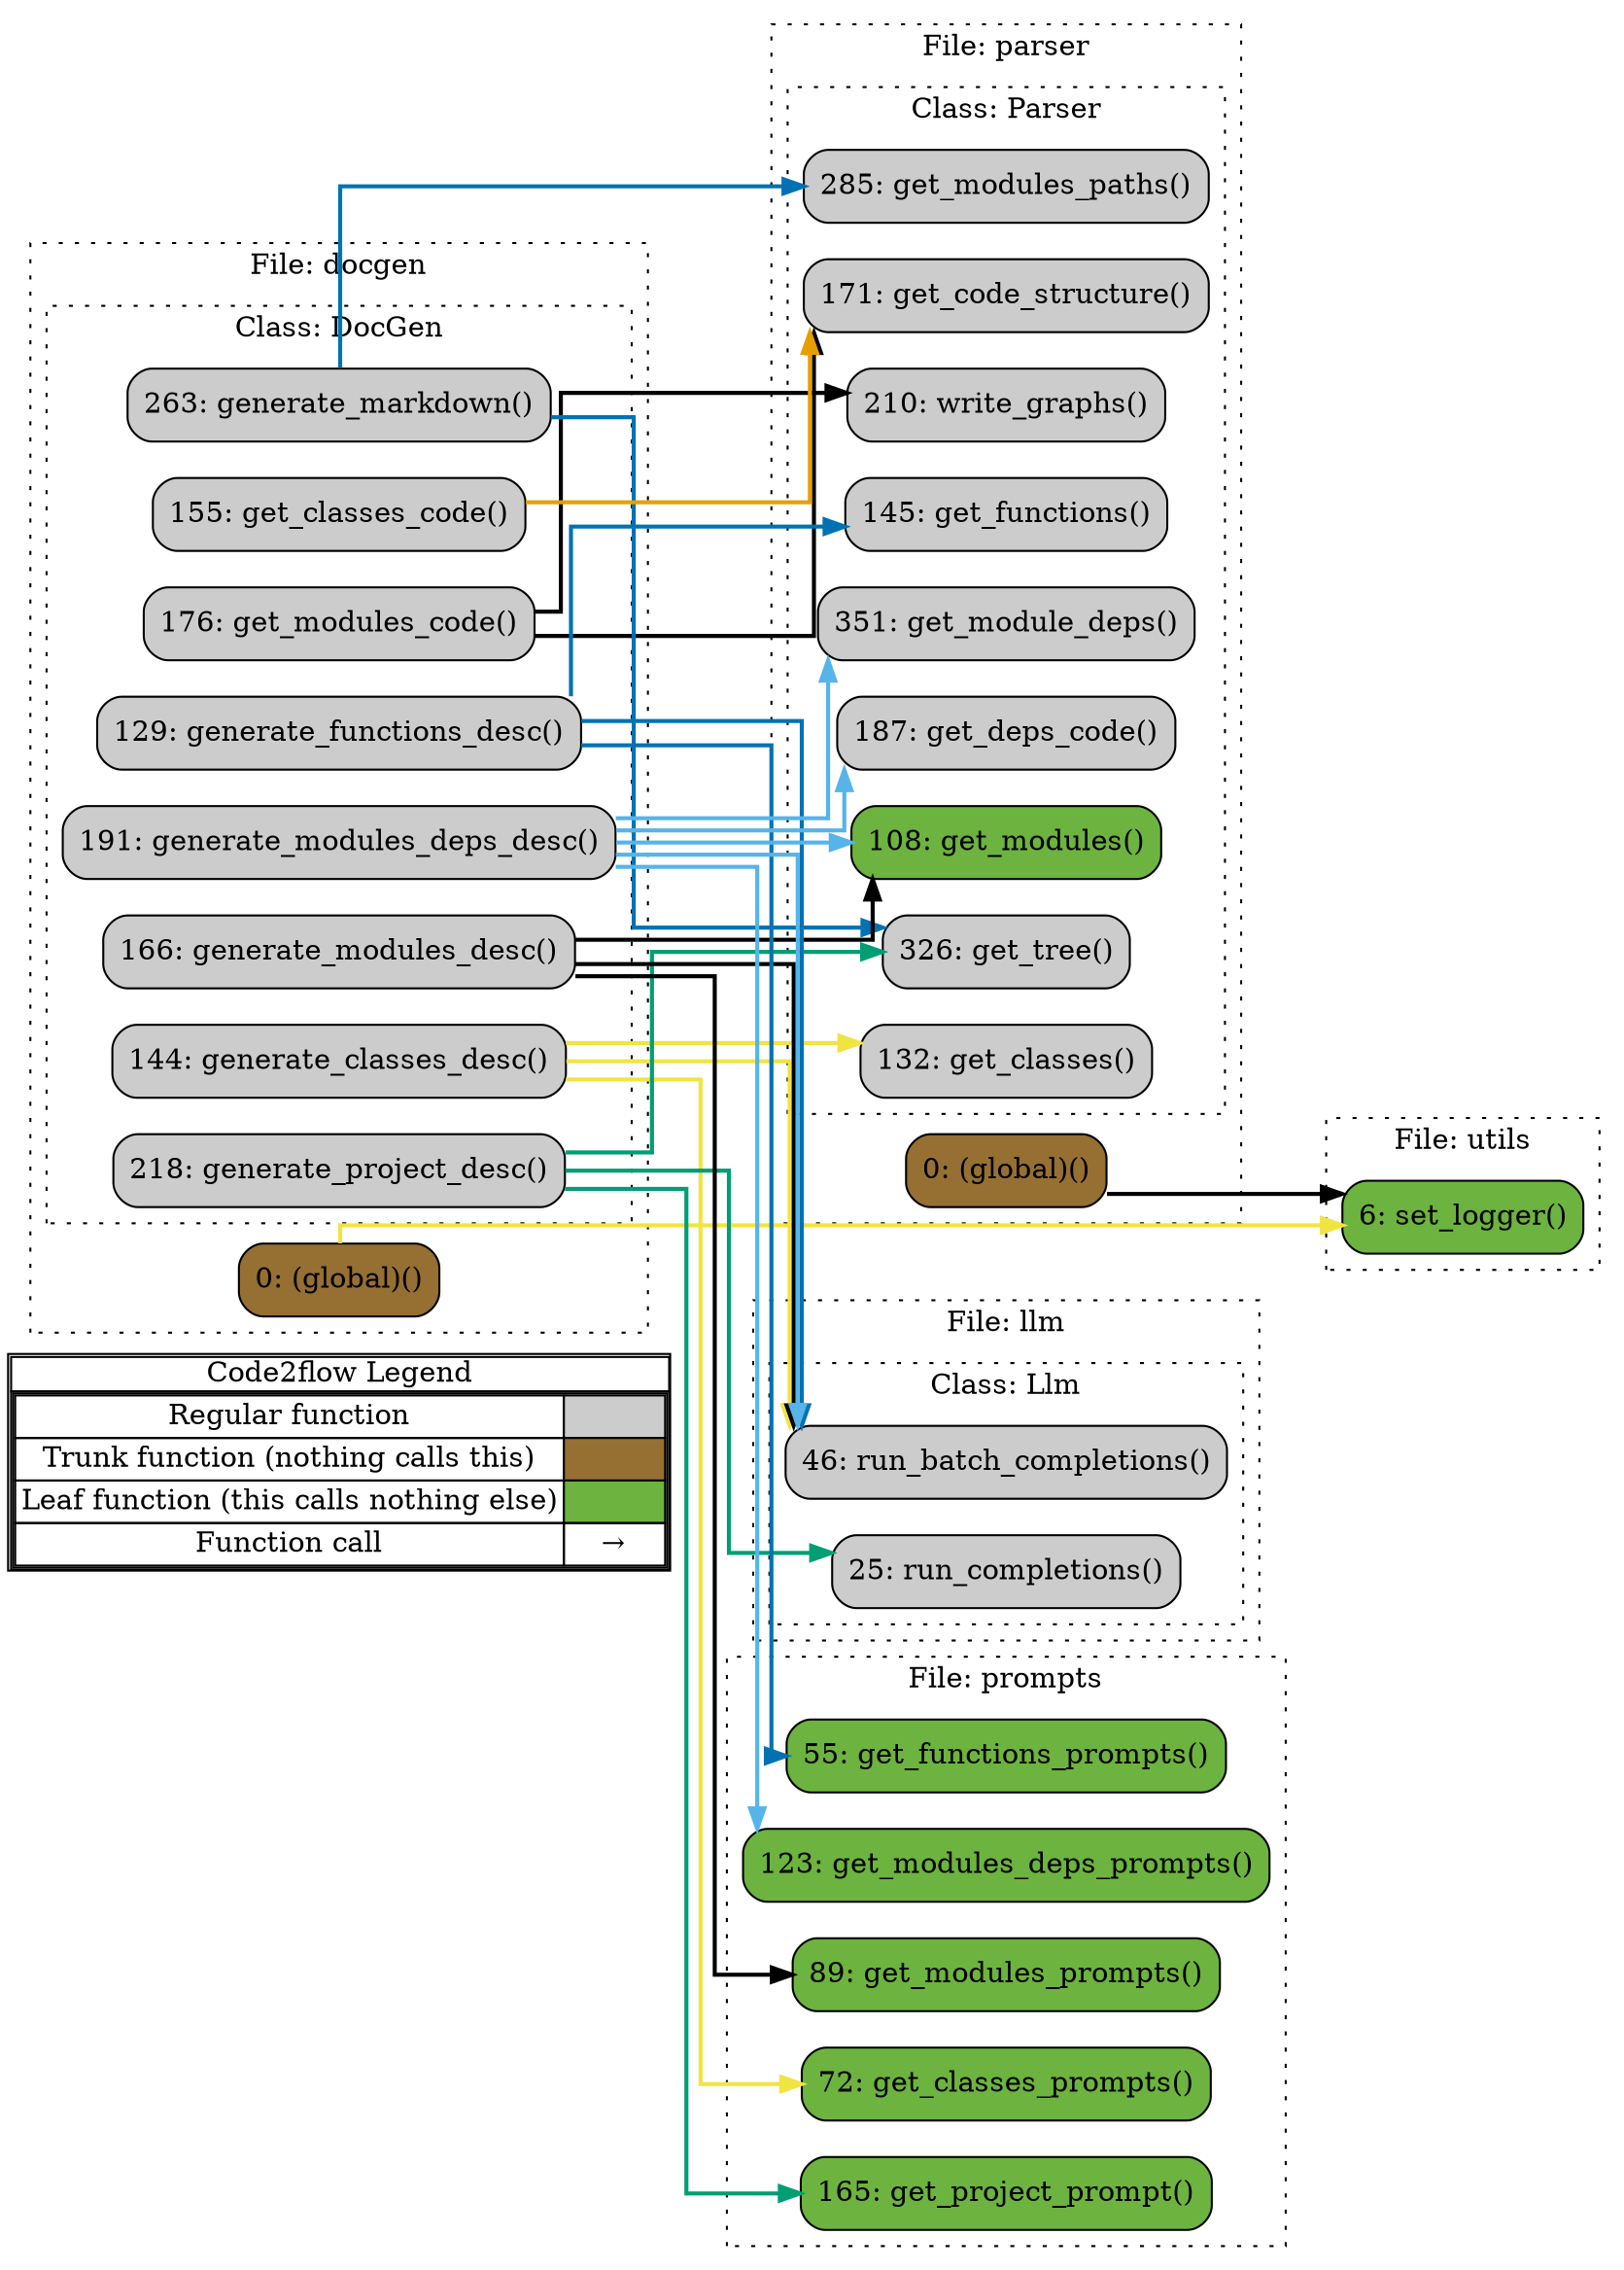 digraph G {
concentrate=true;
splines="ortho";
rankdir="LR";
subgraph legend{
    rank = min;
    label = "legend";
    Legend [shape=none, margin=0, label = <
        <table cellspacing="0" cellpadding="0" border="1"><tr><td>Code2flow Legend</td></tr><tr><td>
        <table cellspacing="0">
        <tr><td>Regular function</td><td width="50px" bgcolor='#cccccc'></td></tr>
        <tr><td>Trunk function (nothing calls this)</td><td bgcolor='#966F33'></td></tr>
        <tr><td>Leaf function (this calls nothing else)</td><td bgcolor='#6db33f'></td></tr>
        <tr><td>Function call</td><td><font color='black'>&#8594;</font></td></tr>
        </table></td></tr></table>
        >];
}node_095788d5 [label="285: get_modules_paths()" name="parser::Parser.get_modules_paths" shape="rect" style="rounded,filled" fillcolor="#cccccc" ];
node_42b2b8c8 [label="132: get_classes()" name="parser::Parser.get_classes" shape="rect" style="rounded,filled" fillcolor="#cccccc" ];
node_6f9e8673 [label="187: get_deps_code()" name="parser::Parser.get_deps_code" shape="rect" style="rounded,filled" fillcolor="#cccccc" ];
node_a21425a8 [label="176: get_modules_code()" name="docgen::DocGen.get_modules_code" shape="rect" style="rounded,filled" fillcolor="#cccccc" ];
node_e72d43e0 [label="123: get_modules_deps_prompts()" name="prompts::get_modules_deps_prompts" shape="rect" style="rounded,filled" fillcolor="#6db33f" ];
node_788d6575 [label="263: generate_markdown()" name="docgen::DocGen.generate_markdown" shape="rect" style="rounded,filled" fillcolor="#cccccc" ];
node_1b5b7c2c [label="0: (global)()" name="docgen::(global)" shape="rect" style="rounded,filled" fillcolor="#966F33" ];
node_db42a76b [label="46: run_batch_completions()" name="llm::Llm.run_batch_completions" shape="rect" style="rounded,filled" fillcolor="#cccccc" ];
node_237fff32 [label="108: get_modules()" name="parser::Parser.get_modules" shape="rect" style="rounded,filled" fillcolor="#6db33f" ];
node_407023ec [label="144: generate_classes_desc()" name="docgen::DocGen.generate_classes_desc" shape="rect" style="rounded,filled" fillcolor="#cccccc" ];
node_f405a517 [label="165: get_project_prompt()" name="prompts::get_project_prompt" shape="rect" style="rounded,filled" fillcolor="#6db33f" ];
node_fb0ec383 [label="218: generate_project_desc()" name="docgen::DocGen.generate_project_desc" shape="rect" style="rounded,filled" fillcolor="#cccccc" ];
node_44439bb0 [label="166: generate_modules_desc()" name="docgen::DocGen.generate_modules_desc" shape="rect" style="rounded,filled" fillcolor="#cccccc" ];
node_35fd6164 [label="55: get_functions_prompts()" name="prompts::get_functions_prompts" shape="rect" style="rounded,filled" fillcolor="#6db33f" ];
node_0877696a [label="171: get_code_structure()" name="parser::Parser.get_code_structure" shape="rect" style="rounded,filled" fillcolor="#cccccc" ];
node_7d9b4f76 [label="145: get_functions()" name="parser::Parser.get_functions" shape="rect" style="rounded,filled" fillcolor="#cccccc" ];
node_1d5d4eb5 [label="129: generate_functions_desc()" name="docgen::DocGen.generate_functions_desc" shape="rect" style="rounded,filled" fillcolor="#cccccc" ];
node_eaa3a14a [label="72: get_classes_prompts()" name="prompts::get_classes_prompts" shape="rect" style="rounded,filled" fillcolor="#6db33f" ];
node_a1d5f44b [label="326: get_tree()" name="parser::Parser.get_tree" shape="rect" style="rounded,filled" fillcolor="#cccccc" ];
node_f7789160 [label="0: (global)()" name="parser::(global)" shape="rect" style="rounded,filled" fillcolor="#966F33" ];
node_eff5c2e1 [label="25: run_completions()" name="llm::Llm.run_completions" shape="rect" style="rounded,filled" fillcolor="#cccccc" ];
node_7309dfbd [label="6: set_logger()" name="utils::set_logger" shape="rect" style="rounded,filled" fillcolor="#6db33f" ];
node_6541571e [label="210: write_graphs()" name="parser::Parser.write_graphs" shape="rect" style="rounded,filled" fillcolor="#cccccc" ];
node_f2f95971 [label="351: get_module_deps()" name="parser::Parser.get_module_deps" shape="rect" style="rounded,filled" fillcolor="#cccccc" ];
node_fc81317a [label="191: generate_modules_deps_desc()" name="docgen::DocGen.generate_modules_deps_desc" shape="rect" style="rounded,filled" fillcolor="#cccccc" ];
node_7cd0c93a [label="89: get_modules_prompts()" name="prompts::get_modules_prompts" shape="rect" style="rounded,filled" fillcolor="#6db33f" ];
node_29237da9 [label="155: get_classes_code()" name="docgen::DocGen.get_classes_code" shape="rect" style="rounded,filled" fillcolor="#cccccc" ];
node_1b5b7c2c -> node_7309dfbd [color="#F0E442" penwidth="2"];
node_1d5d4eb5 -> node_7d9b4f76 [color="#0072B2" penwidth="2"];
node_1d5d4eb5 -> node_35fd6164 [color="#0072B2" penwidth="2"];
node_1d5d4eb5 -> node_db42a76b [color="#0072B2" penwidth="2"];
node_1d5d4eb5 -> node_7d9b4f76 [color="#0072B2" penwidth="2"];
node_407023ec -> node_42b2b8c8 [color="#F0E442" penwidth="2"];
node_407023ec -> node_eaa3a14a [color="#F0E442" penwidth="2"];
node_407023ec -> node_db42a76b [color="#F0E442" penwidth="2"];
node_29237da9 -> node_0877696a [color="#E69F00" penwidth="2"];
node_44439bb0 -> node_237fff32 [color="#000000" penwidth="2"];
node_44439bb0 -> node_7cd0c93a [color="#000000" penwidth="2"];
node_44439bb0 -> node_db42a76b [color="#000000" penwidth="2"];
node_a21425a8 -> node_0877696a [color="#000000" penwidth="2"];
node_a21425a8 -> node_6541571e [color="#000000" penwidth="2"];
node_fc81317a -> node_237fff32 [color="#56B4E9" penwidth="2"];
node_fc81317a -> node_f2f95971 [color="#56B4E9" penwidth="2"];
node_fc81317a -> node_6f9e8673 [color="#56B4E9" penwidth="2"];
node_fc81317a -> node_e72d43e0 [color="#56B4E9" penwidth="2"];
node_fc81317a -> node_db42a76b [color="#56B4E9" penwidth="2"];
node_fb0ec383 -> node_f405a517 [color="#009E73" penwidth="2"];
node_fb0ec383 -> node_a1d5f44b [color="#009E73" penwidth="2"];
node_fb0ec383 -> node_eff5c2e1 [color="#009E73" penwidth="2"];
node_788d6575 -> node_a1d5f44b [color="#0072B2" penwidth="2"];
node_788d6575 -> node_095788d5 [color="#0072B2" penwidth="2"];
node_788d6575 -> node_095788d5 [color="#0072B2" penwidth="2"];
node_f7789160 -> node_7309dfbd [color="#000000" penwidth="2"];
subgraph cluster_fd376571 {
    node_1b5b7c2c;
    label="File: docgen";
    name="docgen";
    style="filled";
    graph[style=dotted];
    subgraph cluster_928eec6a {
        node_1d5d4eb5 node_407023ec node_29237da9 node_44439bb0 node_a21425a8 node_fc81317a node_fb0ec383 node_788d6575;
        label="Class: DocGen";
        name="DocGen";
        style="filled";
        graph[style=dotted];
    };
};
subgraph cluster_f90b8e17 {
    label="File: llm";
    name="llm";
    style="filled";
    graph[style=dotted];
    subgraph cluster_8819fe5b {
        node_eff5c2e1 node_db42a76b;
        label="Class: Llm";
        name="Llm";
        style="filled";
        graph[style=dotted];
    };
};
subgraph cluster_f5c95189 {
    node_35fd6164 node_eaa3a14a node_7cd0c93a node_e72d43e0 node_f405a517;
    label="File: prompts";
    name="prompts";
    style="filled";
    graph[style=dotted];
};
subgraph cluster_56e040bf {
    node_f7789160;
    label="File: parser";
    name="parser";
    style="filled";
    graph[style=dotted];
    subgraph cluster_150d1711 {
        node_237fff32 node_42b2b8c8 node_7d9b4f76 node_0877696a node_6f9e8673 node_6541571e node_095788d5 node_a1d5f44b node_f2f95971;
        label="Class: Parser";
        name="Parser";
        style="filled";
        graph[style=dotted];
    };
};
subgraph cluster_32f7edc7 {
    node_7309dfbd;
    label="File: utils";
    name="utils";
    style="filled";
    graph[style=dotted];
};
}
